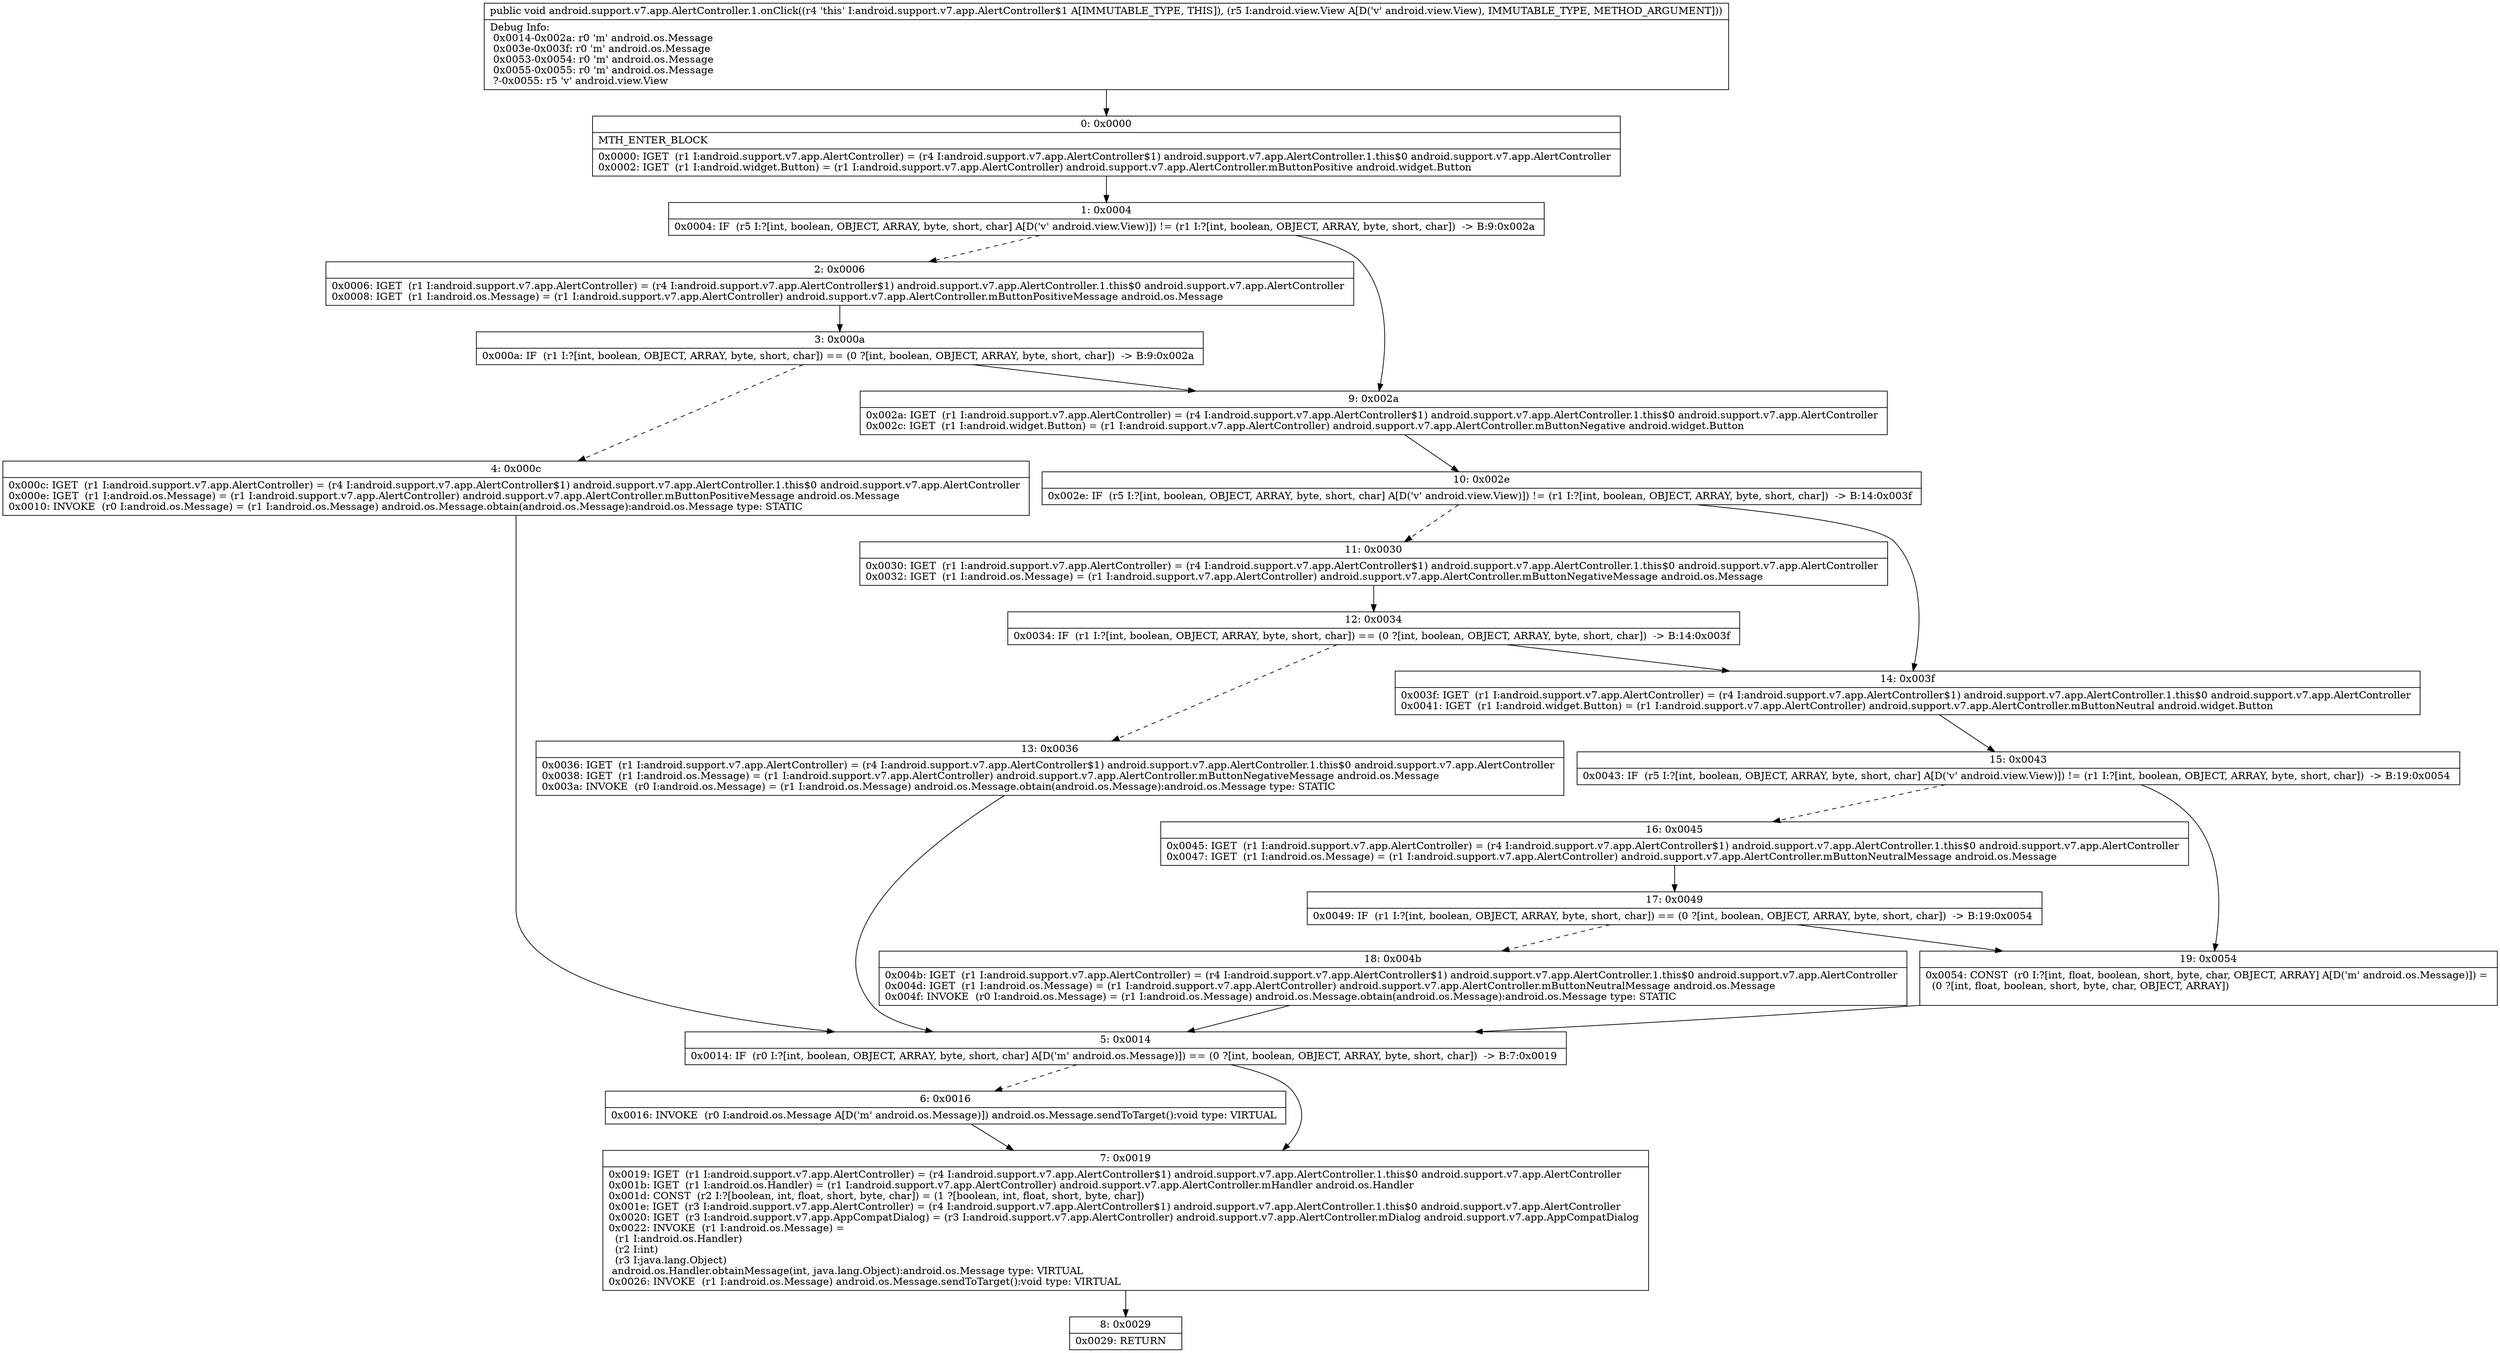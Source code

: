 digraph "CFG forandroid.support.v7.app.AlertController.1.onClick(Landroid\/view\/View;)V" {
Node_0 [shape=record,label="{0\:\ 0x0000|MTH_ENTER_BLOCK\l|0x0000: IGET  (r1 I:android.support.v7.app.AlertController) = (r4 I:android.support.v7.app.AlertController$1) android.support.v7.app.AlertController.1.this$0 android.support.v7.app.AlertController \l0x0002: IGET  (r1 I:android.widget.Button) = (r1 I:android.support.v7.app.AlertController) android.support.v7.app.AlertController.mButtonPositive android.widget.Button \l}"];
Node_1 [shape=record,label="{1\:\ 0x0004|0x0004: IF  (r5 I:?[int, boolean, OBJECT, ARRAY, byte, short, char] A[D('v' android.view.View)]) != (r1 I:?[int, boolean, OBJECT, ARRAY, byte, short, char])  \-\> B:9:0x002a \l}"];
Node_2 [shape=record,label="{2\:\ 0x0006|0x0006: IGET  (r1 I:android.support.v7.app.AlertController) = (r4 I:android.support.v7.app.AlertController$1) android.support.v7.app.AlertController.1.this$0 android.support.v7.app.AlertController \l0x0008: IGET  (r1 I:android.os.Message) = (r1 I:android.support.v7.app.AlertController) android.support.v7.app.AlertController.mButtonPositiveMessage android.os.Message \l}"];
Node_3 [shape=record,label="{3\:\ 0x000a|0x000a: IF  (r1 I:?[int, boolean, OBJECT, ARRAY, byte, short, char]) == (0 ?[int, boolean, OBJECT, ARRAY, byte, short, char])  \-\> B:9:0x002a \l}"];
Node_4 [shape=record,label="{4\:\ 0x000c|0x000c: IGET  (r1 I:android.support.v7.app.AlertController) = (r4 I:android.support.v7.app.AlertController$1) android.support.v7.app.AlertController.1.this$0 android.support.v7.app.AlertController \l0x000e: IGET  (r1 I:android.os.Message) = (r1 I:android.support.v7.app.AlertController) android.support.v7.app.AlertController.mButtonPositiveMessage android.os.Message \l0x0010: INVOKE  (r0 I:android.os.Message) = (r1 I:android.os.Message) android.os.Message.obtain(android.os.Message):android.os.Message type: STATIC \l}"];
Node_5 [shape=record,label="{5\:\ 0x0014|0x0014: IF  (r0 I:?[int, boolean, OBJECT, ARRAY, byte, short, char] A[D('m' android.os.Message)]) == (0 ?[int, boolean, OBJECT, ARRAY, byte, short, char])  \-\> B:7:0x0019 \l}"];
Node_6 [shape=record,label="{6\:\ 0x0016|0x0016: INVOKE  (r0 I:android.os.Message A[D('m' android.os.Message)]) android.os.Message.sendToTarget():void type: VIRTUAL \l}"];
Node_7 [shape=record,label="{7\:\ 0x0019|0x0019: IGET  (r1 I:android.support.v7.app.AlertController) = (r4 I:android.support.v7.app.AlertController$1) android.support.v7.app.AlertController.1.this$0 android.support.v7.app.AlertController \l0x001b: IGET  (r1 I:android.os.Handler) = (r1 I:android.support.v7.app.AlertController) android.support.v7.app.AlertController.mHandler android.os.Handler \l0x001d: CONST  (r2 I:?[boolean, int, float, short, byte, char]) = (1 ?[boolean, int, float, short, byte, char]) \l0x001e: IGET  (r3 I:android.support.v7.app.AlertController) = (r4 I:android.support.v7.app.AlertController$1) android.support.v7.app.AlertController.1.this$0 android.support.v7.app.AlertController \l0x0020: IGET  (r3 I:android.support.v7.app.AppCompatDialog) = (r3 I:android.support.v7.app.AlertController) android.support.v7.app.AlertController.mDialog android.support.v7.app.AppCompatDialog \l0x0022: INVOKE  (r1 I:android.os.Message) = \l  (r1 I:android.os.Handler)\l  (r2 I:int)\l  (r3 I:java.lang.Object)\l android.os.Handler.obtainMessage(int, java.lang.Object):android.os.Message type: VIRTUAL \l0x0026: INVOKE  (r1 I:android.os.Message) android.os.Message.sendToTarget():void type: VIRTUAL \l}"];
Node_8 [shape=record,label="{8\:\ 0x0029|0x0029: RETURN   \l}"];
Node_9 [shape=record,label="{9\:\ 0x002a|0x002a: IGET  (r1 I:android.support.v7.app.AlertController) = (r4 I:android.support.v7.app.AlertController$1) android.support.v7.app.AlertController.1.this$0 android.support.v7.app.AlertController \l0x002c: IGET  (r1 I:android.widget.Button) = (r1 I:android.support.v7.app.AlertController) android.support.v7.app.AlertController.mButtonNegative android.widget.Button \l}"];
Node_10 [shape=record,label="{10\:\ 0x002e|0x002e: IF  (r5 I:?[int, boolean, OBJECT, ARRAY, byte, short, char] A[D('v' android.view.View)]) != (r1 I:?[int, boolean, OBJECT, ARRAY, byte, short, char])  \-\> B:14:0x003f \l}"];
Node_11 [shape=record,label="{11\:\ 0x0030|0x0030: IGET  (r1 I:android.support.v7.app.AlertController) = (r4 I:android.support.v7.app.AlertController$1) android.support.v7.app.AlertController.1.this$0 android.support.v7.app.AlertController \l0x0032: IGET  (r1 I:android.os.Message) = (r1 I:android.support.v7.app.AlertController) android.support.v7.app.AlertController.mButtonNegativeMessage android.os.Message \l}"];
Node_12 [shape=record,label="{12\:\ 0x0034|0x0034: IF  (r1 I:?[int, boolean, OBJECT, ARRAY, byte, short, char]) == (0 ?[int, boolean, OBJECT, ARRAY, byte, short, char])  \-\> B:14:0x003f \l}"];
Node_13 [shape=record,label="{13\:\ 0x0036|0x0036: IGET  (r1 I:android.support.v7.app.AlertController) = (r4 I:android.support.v7.app.AlertController$1) android.support.v7.app.AlertController.1.this$0 android.support.v7.app.AlertController \l0x0038: IGET  (r1 I:android.os.Message) = (r1 I:android.support.v7.app.AlertController) android.support.v7.app.AlertController.mButtonNegativeMessage android.os.Message \l0x003a: INVOKE  (r0 I:android.os.Message) = (r1 I:android.os.Message) android.os.Message.obtain(android.os.Message):android.os.Message type: STATIC \l}"];
Node_14 [shape=record,label="{14\:\ 0x003f|0x003f: IGET  (r1 I:android.support.v7.app.AlertController) = (r4 I:android.support.v7.app.AlertController$1) android.support.v7.app.AlertController.1.this$0 android.support.v7.app.AlertController \l0x0041: IGET  (r1 I:android.widget.Button) = (r1 I:android.support.v7.app.AlertController) android.support.v7.app.AlertController.mButtonNeutral android.widget.Button \l}"];
Node_15 [shape=record,label="{15\:\ 0x0043|0x0043: IF  (r5 I:?[int, boolean, OBJECT, ARRAY, byte, short, char] A[D('v' android.view.View)]) != (r1 I:?[int, boolean, OBJECT, ARRAY, byte, short, char])  \-\> B:19:0x0054 \l}"];
Node_16 [shape=record,label="{16\:\ 0x0045|0x0045: IGET  (r1 I:android.support.v7.app.AlertController) = (r4 I:android.support.v7.app.AlertController$1) android.support.v7.app.AlertController.1.this$0 android.support.v7.app.AlertController \l0x0047: IGET  (r1 I:android.os.Message) = (r1 I:android.support.v7.app.AlertController) android.support.v7.app.AlertController.mButtonNeutralMessage android.os.Message \l}"];
Node_17 [shape=record,label="{17\:\ 0x0049|0x0049: IF  (r1 I:?[int, boolean, OBJECT, ARRAY, byte, short, char]) == (0 ?[int, boolean, OBJECT, ARRAY, byte, short, char])  \-\> B:19:0x0054 \l}"];
Node_18 [shape=record,label="{18\:\ 0x004b|0x004b: IGET  (r1 I:android.support.v7.app.AlertController) = (r4 I:android.support.v7.app.AlertController$1) android.support.v7.app.AlertController.1.this$0 android.support.v7.app.AlertController \l0x004d: IGET  (r1 I:android.os.Message) = (r1 I:android.support.v7.app.AlertController) android.support.v7.app.AlertController.mButtonNeutralMessage android.os.Message \l0x004f: INVOKE  (r0 I:android.os.Message) = (r1 I:android.os.Message) android.os.Message.obtain(android.os.Message):android.os.Message type: STATIC \l}"];
Node_19 [shape=record,label="{19\:\ 0x0054|0x0054: CONST  (r0 I:?[int, float, boolean, short, byte, char, OBJECT, ARRAY] A[D('m' android.os.Message)]) = \l  (0 ?[int, float, boolean, short, byte, char, OBJECT, ARRAY])\l \l}"];
MethodNode[shape=record,label="{public void android.support.v7.app.AlertController.1.onClick((r4 'this' I:android.support.v7.app.AlertController$1 A[IMMUTABLE_TYPE, THIS]), (r5 I:android.view.View A[D('v' android.view.View), IMMUTABLE_TYPE, METHOD_ARGUMENT]))  | Debug Info:\l  0x0014\-0x002a: r0 'm' android.os.Message\l  0x003e\-0x003f: r0 'm' android.os.Message\l  0x0053\-0x0054: r0 'm' android.os.Message\l  0x0055\-0x0055: r0 'm' android.os.Message\l  ?\-0x0055: r5 'v' android.view.View\l}"];
MethodNode -> Node_0;
Node_0 -> Node_1;
Node_1 -> Node_2[style=dashed];
Node_1 -> Node_9;
Node_2 -> Node_3;
Node_3 -> Node_4[style=dashed];
Node_3 -> Node_9;
Node_4 -> Node_5;
Node_5 -> Node_6[style=dashed];
Node_5 -> Node_7;
Node_6 -> Node_7;
Node_7 -> Node_8;
Node_9 -> Node_10;
Node_10 -> Node_11[style=dashed];
Node_10 -> Node_14;
Node_11 -> Node_12;
Node_12 -> Node_13[style=dashed];
Node_12 -> Node_14;
Node_13 -> Node_5;
Node_14 -> Node_15;
Node_15 -> Node_16[style=dashed];
Node_15 -> Node_19;
Node_16 -> Node_17;
Node_17 -> Node_18[style=dashed];
Node_17 -> Node_19;
Node_18 -> Node_5;
Node_19 -> Node_5;
}

